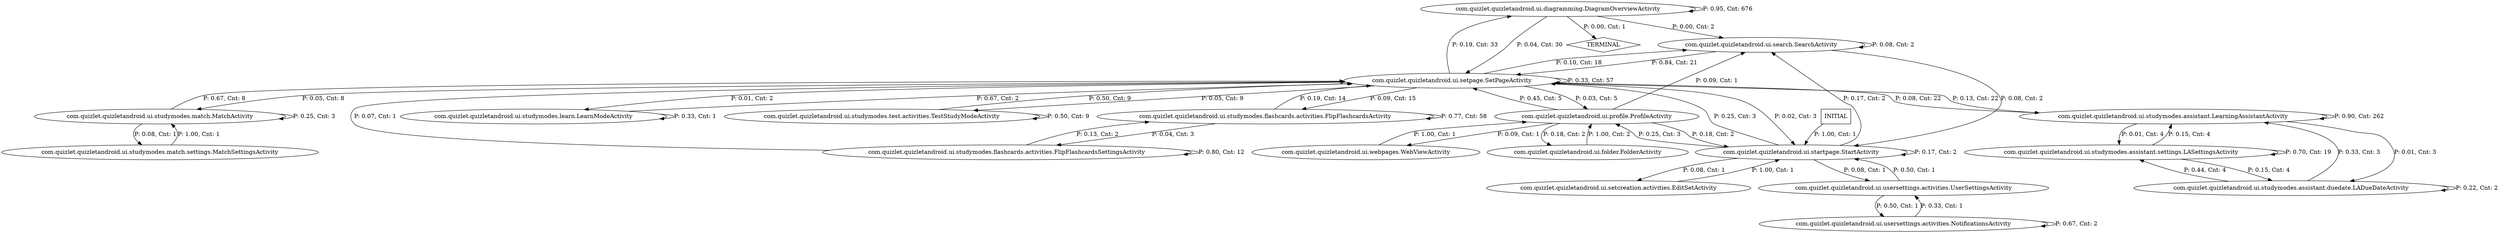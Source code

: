 digraph G {
  0 [label="com.quizlet.quizletandroid.ui.diagramming.DiagramOverviewActivity"];
  1 [label="com.quizlet.quizletandroid.ui.folder.FolderActivity"];
  2 [label="com.quizlet.quizletandroid.ui.profile.ProfileActivity"];
  3 [label="com.quizlet.quizletandroid.ui.search.SearchActivity"];
  4 [label="com.quizlet.quizletandroid.ui.setcreation.activities.EditSetActivity"];
  5 [label="com.quizlet.quizletandroid.ui.setpage.SetPageActivity"];
  6 [label="com.quizlet.quizletandroid.ui.startpage.StartActivity"];
  7 [label="com.quizlet.quizletandroid.ui.studymodes.assistant.LearningAssistantActivity"];
  8 [label="com.quizlet.quizletandroid.ui.studymodes.assistant.duedate.LADueDateActivity"];
  9 [label="com.quizlet.quizletandroid.ui.studymodes.assistant.settings.LASettingsActivity"];
  10 [label="com.quizlet.quizletandroid.ui.studymodes.flashcards.activities.FlipFlashcardsActivity"];
  11 [label="com.quizlet.quizletandroid.ui.studymodes.flashcards.activities.FlipFlashcardsSettingsActivity"];
  12 [label="com.quizlet.quizletandroid.ui.studymodes.learn.LearnModeActivity"];
  13 [label="com.quizlet.quizletandroid.ui.studymodes.match.MatchActivity"];
  14 [label="com.quizlet.quizletandroid.ui.studymodes.match.settings.MatchSettingsActivity"];
  15 [label="com.quizlet.quizletandroid.ui.studymodes.test.activities.TestStudyModeActivity"];
  16 [label="com.quizlet.quizletandroid.ui.usersettings.activities.NotificationsActivity"];
  17 [label="com.quizlet.quizletandroid.ui.usersettings.activities.UserSettingsActivity"];
  18 [label="com.quizlet.quizletandroid.ui.webpages.WebViewActivity"];
  19 [label="TERMINAL",shape=diamond];
  20 [label="INITIAL",shape=box];
0->0 [label="P: 0.95, Cnt: 676"];
0->3 [label="P: 0.00, Cnt: 2"];
0->5 [label="P: 0.04, Cnt: 30"];
0->19 [label="P: 0.00, Cnt: 1"];
1->2 [label="P: 1.00, Cnt: 2"];
2->1 [label="P: 0.18, Cnt: 2"];
2->3 [label="P: 0.09, Cnt: 1"];
2->5 [label="P: 0.45, Cnt: 5"];
2->6 [label="P: 0.18, Cnt: 2"];
2->18 [label="P: 0.09, Cnt: 1"];
3->3 [label="P: 0.08, Cnt: 2"];
3->5 [label="P: 0.84, Cnt: 21"];
3->6 [label="P: 0.08, Cnt: 2"];
4->6 [label="P: 1.00, Cnt: 1"];
5->0 [label="P: 0.19, Cnt: 33"];
5->2 [label="P: 0.03, Cnt: 5"];
5->3 [label="P: 0.10, Cnt: 18"];
5->5 [label="P: 0.33, Cnt: 57"];
5->6 [label="P: 0.02, Cnt: 3"];
5->7 [label="P: 0.13, Cnt: 22"];
5->10 [label="P: 0.09, Cnt: 15"];
5->12 [label="P: 0.01, Cnt: 2"];
5->13 [label="P: 0.05, Cnt: 8"];
5->15 [label="P: 0.05, Cnt: 9"];
6->2 [label="P: 0.25, Cnt: 3"];
6->3 [label="P: 0.17, Cnt: 2"];
6->4 [label="P: 0.08, Cnt: 1"];
6->5 [label="P: 0.25, Cnt: 3"];
6->6 [label="P: 0.17, Cnt: 2"];
6->17 [label="P: 0.08, Cnt: 1"];
7->5 [label="P: 0.08, Cnt: 22"];
7->7 [label="P: 0.90, Cnt: 262"];
7->8 [label="P: 0.01, Cnt: 3"];
7->9 [label="P: 0.01, Cnt: 4"];
8->7 [label="P: 0.33, Cnt: 3"];
8->8 [label="P: 0.22, Cnt: 2"];
8->9 [label="P: 0.44, Cnt: 4"];
9->7 [label="P: 0.15, Cnt: 4"];
9->8 [label="P: 0.15, Cnt: 4"];
9->9 [label="P: 0.70, Cnt: 19"];
10->5 [label="P: 0.19, Cnt: 14"];
10->10 [label="P: 0.77, Cnt: 58"];
10->11 [label="P: 0.04, Cnt: 3"];
11->5 [label="P: 0.07, Cnt: 1"];
11->10 [label="P: 0.13, Cnt: 2"];
11->11 [label="P: 0.80, Cnt: 12"];
12->5 [label="P: 0.67, Cnt: 2"];
12->12 [label="P: 0.33, Cnt: 1"];
13->5 [label="P: 0.67, Cnt: 8"];
13->13 [label="P: 0.25, Cnt: 3"];
13->14 [label="P: 0.08, Cnt: 1"];
14->13 [label="P: 1.00, Cnt: 1"];
15->5 [label="P: 0.50, Cnt: 9"];
15->15 [label="P: 0.50, Cnt: 9"];
16->16 [label="P: 0.67, Cnt: 2"];
16->17 [label="P: 0.33, Cnt: 1"];
17->6 [label="P: 0.50, Cnt: 1"];
17->16 [label="P: 0.50, Cnt: 1"];
18->2 [label="P: 1.00, Cnt: 1"];
20->6 [label="P: 1.00, Cnt: 1"];
}
